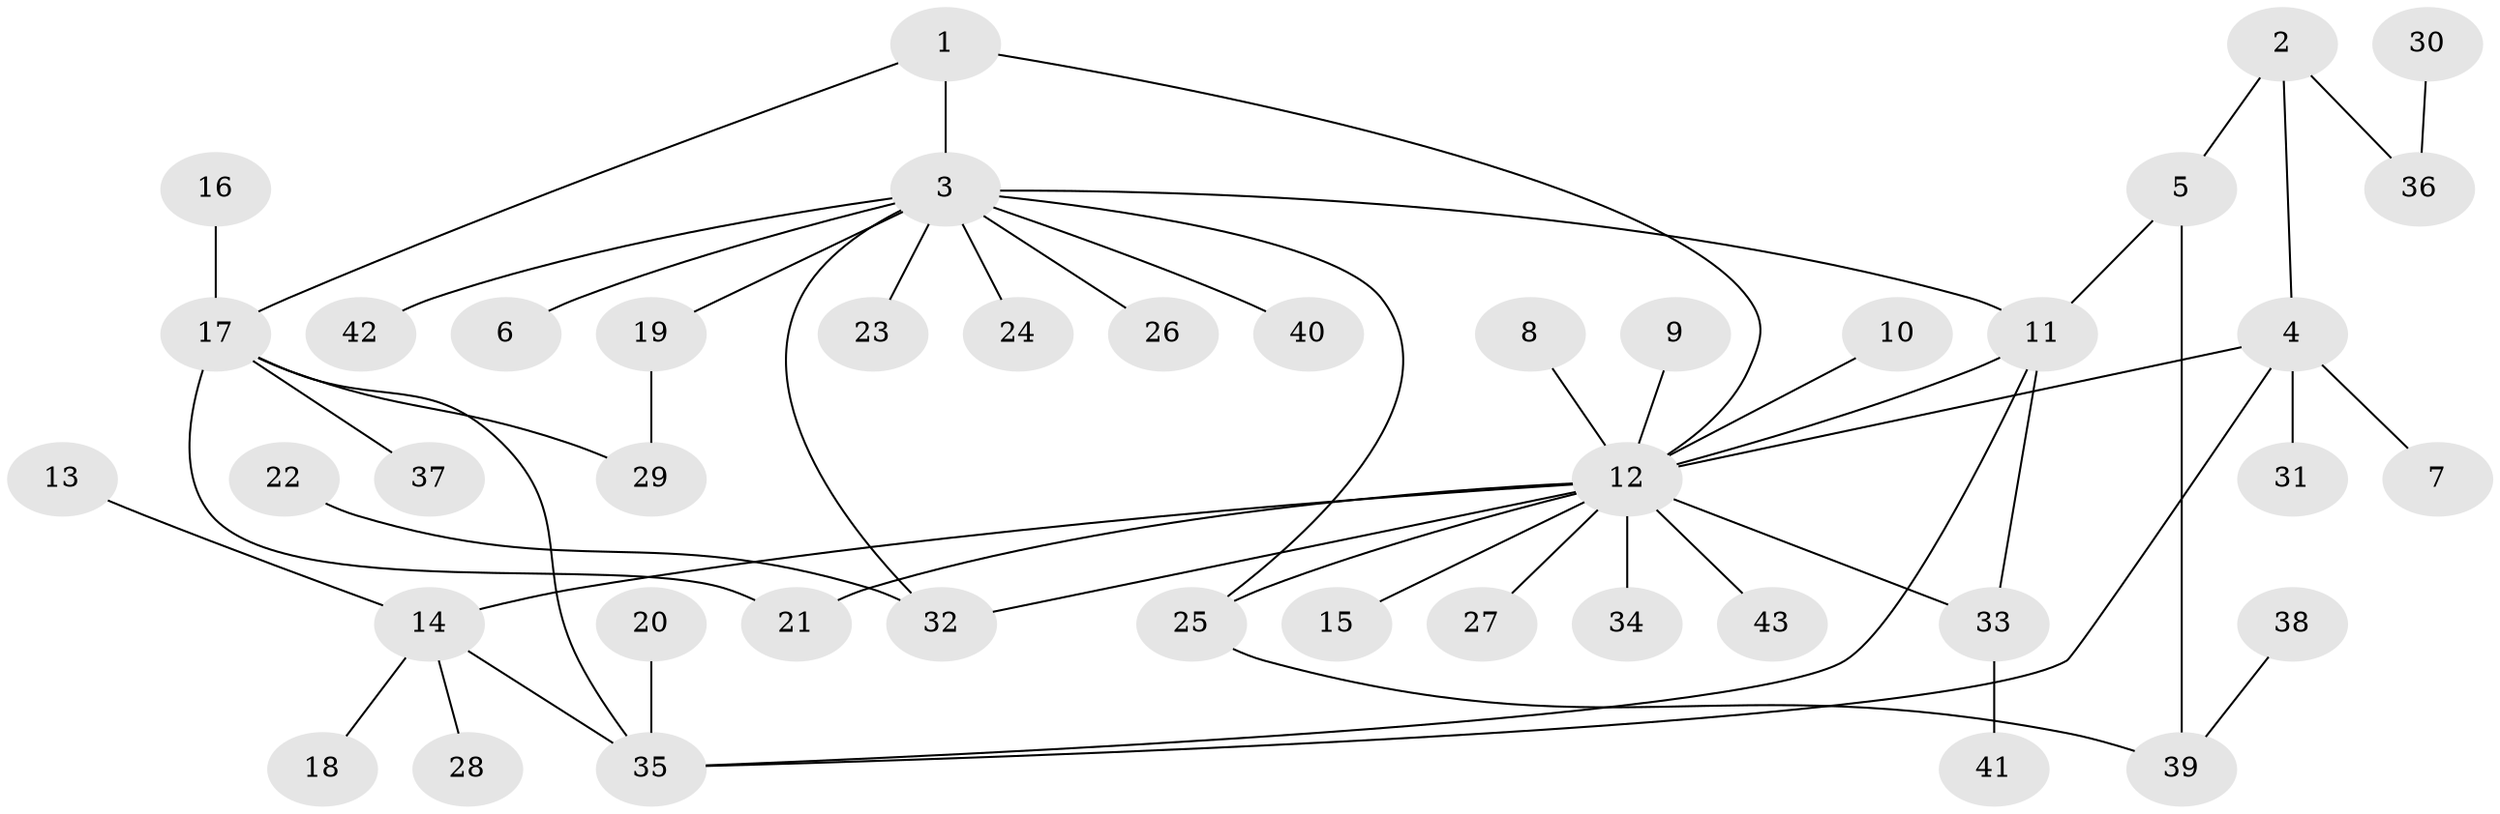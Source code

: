 // original degree distribution, {3: 0.1206896551724138, 17: 0.017241379310344827, 6: 0.017241379310344827, 14: 0.017241379310344827, 1: 0.5689655172413793, 4: 0.06896551724137931, 7: 0.05172413793103448, 2: 0.13793103448275862}
// Generated by graph-tools (version 1.1) at 2025/36/03/04/25 23:36:58]
// undirected, 43 vertices, 53 edges
graph export_dot {
  node [color=gray90,style=filled];
  1;
  2;
  3;
  4;
  5;
  6;
  7;
  8;
  9;
  10;
  11;
  12;
  13;
  14;
  15;
  16;
  17;
  18;
  19;
  20;
  21;
  22;
  23;
  24;
  25;
  26;
  27;
  28;
  29;
  30;
  31;
  32;
  33;
  34;
  35;
  36;
  37;
  38;
  39;
  40;
  41;
  42;
  43;
  1 -- 3 [weight=1.0];
  1 -- 12 [weight=1.0];
  1 -- 17 [weight=1.0];
  2 -- 4 [weight=1.0];
  2 -- 5 [weight=1.0];
  2 -- 36 [weight=1.0];
  3 -- 6 [weight=1.0];
  3 -- 11 [weight=1.0];
  3 -- 19 [weight=1.0];
  3 -- 23 [weight=1.0];
  3 -- 24 [weight=1.0];
  3 -- 25 [weight=1.0];
  3 -- 26 [weight=1.0];
  3 -- 32 [weight=1.0];
  3 -- 40 [weight=1.0];
  3 -- 42 [weight=1.0];
  4 -- 7 [weight=1.0];
  4 -- 12 [weight=1.0];
  4 -- 31 [weight=1.0];
  4 -- 35 [weight=1.0];
  5 -- 11 [weight=1.0];
  5 -- 39 [weight=1.0];
  8 -- 12 [weight=1.0];
  9 -- 12 [weight=1.0];
  10 -- 12 [weight=1.0];
  11 -- 12 [weight=1.0];
  11 -- 33 [weight=1.0];
  11 -- 35 [weight=1.0];
  12 -- 14 [weight=1.0];
  12 -- 15 [weight=1.0];
  12 -- 21 [weight=1.0];
  12 -- 25 [weight=1.0];
  12 -- 27 [weight=1.0];
  12 -- 32 [weight=1.0];
  12 -- 33 [weight=1.0];
  12 -- 34 [weight=1.0];
  12 -- 43 [weight=1.0];
  13 -- 14 [weight=1.0];
  14 -- 18 [weight=1.0];
  14 -- 28 [weight=1.0];
  14 -- 35 [weight=1.0];
  16 -- 17 [weight=1.0];
  17 -- 21 [weight=1.0];
  17 -- 29 [weight=1.0];
  17 -- 35 [weight=1.0];
  17 -- 37 [weight=1.0];
  19 -- 29 [weight=1.0];
  20 -- 35 [weight=1.0];
  22 -- 32 [weight=1.0];
  25 -- 39 [weight=1.0];
  30 -- 36 [weight=1.0];
  33 -- 41 [weight=1.0];
  38 -- 39 [weight=1.0];
}
